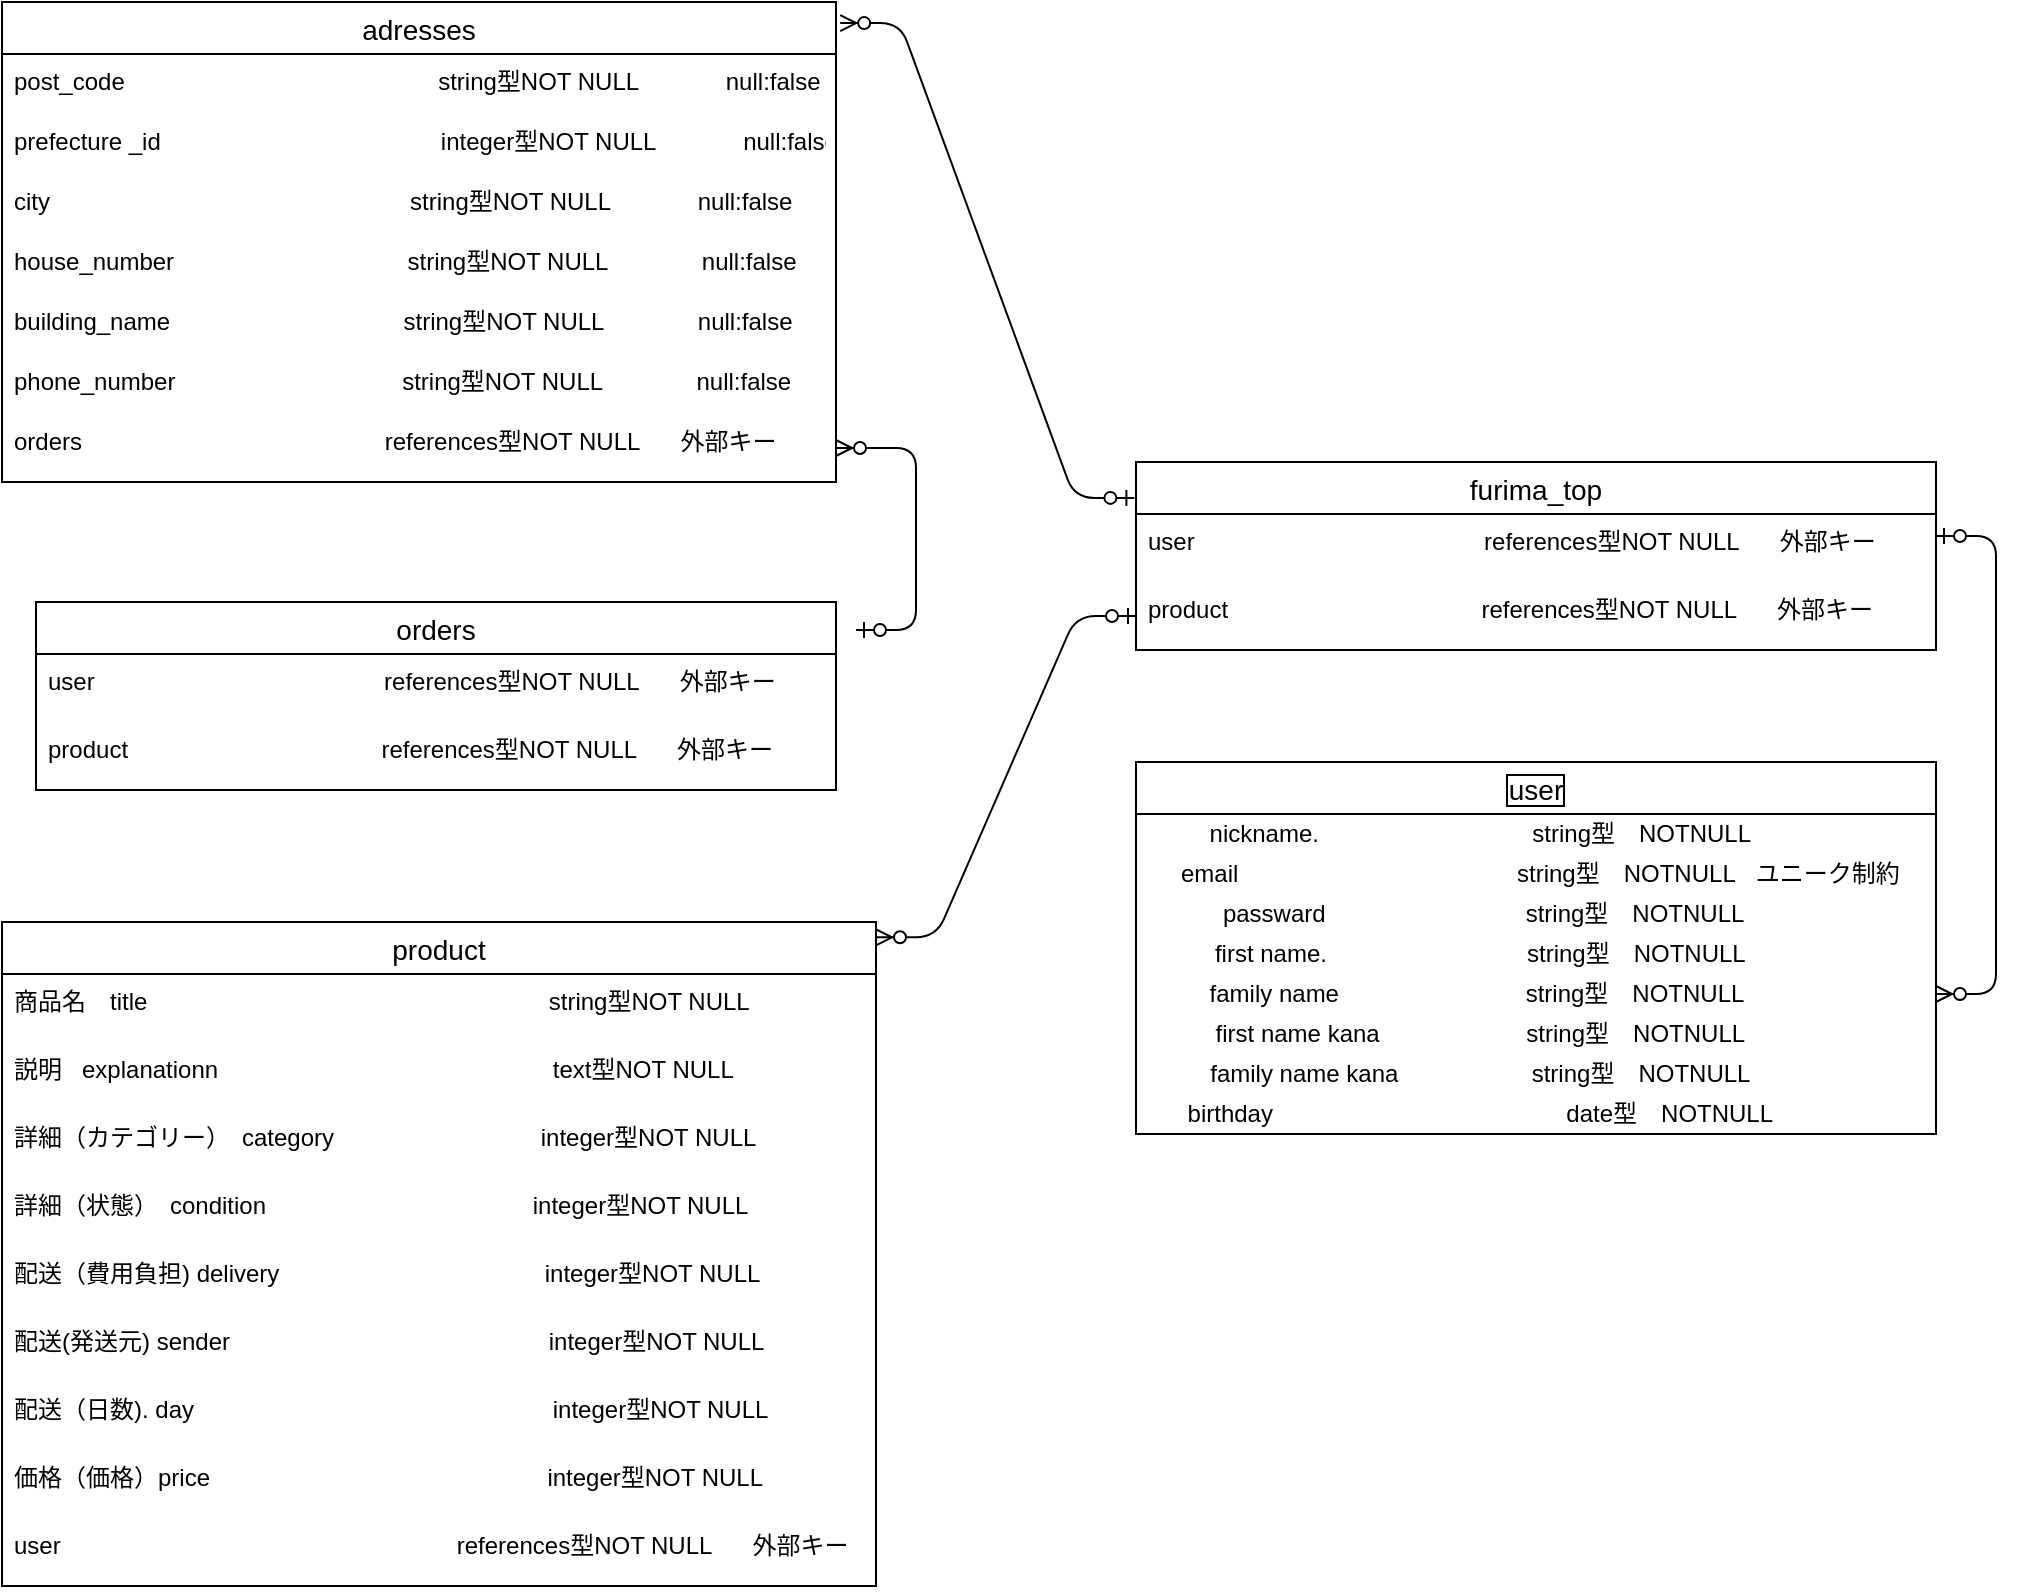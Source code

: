 <mxfile>
    <diagram id="5OrmQCm2aWQSpJ2XUPIT" name="ページ1">
        <mxGraphModel dx="1781" dy="651" grid="1" gridSize="10" guides="1" tooltips="1" connect="1" arrows="0" fold="1" page="1" pageScale="1" pageWidth="827" pageHeight="1169" math="0" shadow="0">
            <root>
                <mxCell id="0"/>
                <mxCell id="1" parent="0"/>
                <mxCell id="30" value="adresses" style="swimlane;fontStyle=0;childLayout=stackLayout;horizontal=1;startSize=26;horizontalStack=0;resizeParent=1;resizeParentMax=0;resizeLast=0;collapsible=1;marginBottom=0;align=center;fontSize=14;" parent="1" vertex="1">
                    <mxGeometry x="-827" y="120" width="417" height="240" as="geometry">
                        <mxRectangle x="-413" y="120" width="140" height="26" as="alternateBounds"/>
                    </mxGeometry>
                </mxCell>
                <mxCell id="31" value="post_code                                               string型NOT NULL             null:false" style="text;strokeColor=none;fillColor=none;spacingLeft=4;spacingRight=4;overflow=hidden;rotatable=0;points=[[0,0.5],[1,0.5]];portConstraint=eastwest;fontSize=12;" parent="30" vertex="1">
                    <mxGeometry y="26" width="417" height="30" as="geometry"/>
                </mxCell>
                <mxCell id="32" value="prefecture _id                                          integer型NOT NULL             null:false&#10; " style="text;strokeColor=none;fillColor=none;spacingLeft=4;spacingRight=4;overflow=hidden;rotatable=0;points=[[0,0.5],[1,0.5]];portConstraint=eastwest;fontSize=12;" parent="30" vertex="1">
                    <mxGeometry y="56" width="417" height="30" as="geometry"/>
                </mxCell>
                <mxCell id="106" value="city                                                      string型NOT NULL             null:false&#10; " style="text;strokeColor=none;fillColor=none;spacingLeft=4;spacingRight=4;overflow=hidden;rotatable=0;points=[[0,0.5],[1,0.5]];portConstraint=eastwest;fontSize=12;" parent="30" vertex="1">
                    <mxGeometry y="86" width="417" height="30" as="geometry"/>
                </mxCell>
                <mxCell id="107" value="house_number                                   string型NOT NULL              null:false&#10; " style="text;strokeColor=none;fillColor=none;spacingLeft=4;spacingRight=4;overflow=hidden;rotatable=0;points=[[0,0.5],[1,0.5]];portConstraint=eastwest;fontSize=12;" parent="30" vertex="1">
                    <mxGeometry y="116" width="417" height="30" as="geometry"/>
                </mxCell>
                <mxCell id="108" value="building_name                                   string型NOT NULL              null:false&#10; " style="text;strokeColor=none;fillColor=none;spacingLeft=4;spacingRight=4;overflow=hidden;rotatable=0;points=[[0,0.5],[1,0.5]];portConstraint=eastwest;fontSize=12;" parent="30" vertex="1">
                    <mxGeometry y="146" width="417" height="30" as="geometry"/>
                </mxCell>
                <mxCell id="109" value="phone_number                                  string型NOT NULL              null:false  &#10; " style="text;strokeColor=none;fillColor=none;spacingLeft=4;spacingRight=4;overflow=hidden;rotatable=0;points=[[0,0.5],[1,0.5]];portConstraint=eastwest;fontSize=12;" parent="30" vertex="1">
                    <mxGeometry y="176" width="417" height="30" as="geometry"/>
                </mxCell>
                <mxCell id="134" value="orders                           　    　　　references型NOT NULL      外部キー" style="text;strokeColor=none;fillColor=none;spacingLeft=4;spacingRight=4;overflow=hidden;rotatable=0;points=[[0,0.5],[1,0.5]];portConstraint=eastwest;fontSize=12;" vertex="1" parent="30">
                    <mxGeometry y="206" width="417" height="34" as="geometry"/>
                </mxCell>
                <mxCell id="39" value="furima_top" style="swimlane;fontStyle=0;childLayout=stackLayout;horizontal=1;startSize=26;horizontalStack=0;resizeParent=1;resizeParentMax=0;resizeLast=0;collapsible=1;marginBottom=0;align=center;fontSize=14;" parent="1" vertex="1">
                    <mxGeometry x="-260" y="350" width="400" height="94" as="geometry">
                        <mxRectangle x="250" y="750" width="90" height="26" as="alternateBounds"/>
                    </mxGeometry>
                </mxCell>
                <mxCell id="123" value="user                             　　　　references型NOT NULL      外部キー" style="text;strokeColor=none;fillColor=none;spacingLeft=4;spacingRight=4;overflow=hidden;rotatable=0;points=[[0,0.5],[1,0.5]];portConstraint=eastwest;fontSize=12;" parent="39" vertex="1">
                    <mxGeometry y="26" width="400" height="34" as="geometry"/>
                </mxCell>
                <mxCell id="42" value="product                                      references型NOT NULL      外部キー" style="text;strokeColor=none;fillColor=none;spacingLeft=4;spacingRight=4;overflow=hidden;rotatable=0;points=[[0,0.5],[1,0.5]];portConstraint=eastwest;fontSize=12;" parent="39" vertex="1">
                    <mxGeometry y="60" width="400" height="34" as="geometry"/>
                </mxCell>
                <mxCell id="111" value="user" style="swimlane;fontStyle=0;childLayout=stackLayout;horizontal=1;startSize=26;horizontalStack=0;resizeParent=1;resizeParentMax=0;resizeLast=0;collapsible=1;marginBottom=0;align=center;fontSize=14;labelBackgroundColor=default;labelBorderColor=default;" parent="1" vertex="1">
                    <mxGeometry x="-260" y="500" width="400" height="186" as="geometry"/>
                </mxCell>
                <mxCell id="139" value="nickname.&amp;nbsp; &amp;nbsp; &amp;nbsp; &amp;nbsp; &amp;nbsp; &amp;nbsp; &amp;nbsp; &amp;nbsp; &amp;nbsp; &amp;nbsp; &amp;nbsp; &amp;nbsp; &amp;nbsp; &amp;nbsp; &amp;nbsp; &amp;nbsp; string型　NOTNULL&amp;nbsp; &amp;nbsp; &amp;nbsp; &amp;nbsp; &amp;nbsp; &amp;nbsp; &amp;nbsp; &amp;nbsp; &amp;nbsp;" style="text;html=1;align=center;verticalAlign=middle;resizable=0;points=[];autosize=1;strokeColor=none;fillColor=none;" parent="111" vertex="1">
                    <mxGeometry y="26" width="400" height="20" as="geometry"/>
                </mxCell>
                <mxCell id="140" value="&amp;nbsp; email&amp;nbsp; &amp;nbsp; &amp;nbsp; &amp;nbsp; &amp;nbsp; &amp;nbsp; 　　　&amp;nbsp; &amp;nbsp; &amp;nbsp; &amp;nbsp; &amp;nbsp; &amp;nbsp; &amp;nbsp; &amp;nbsp; &amp;nbsp; &amp;nbsp;string型　NOTNULL&amp;nbsp; &amp;nbsp;ユニーク制約&amp;nbsp;" style="text;html=1;align=center;verticalAlign=middle;resizable=0;points=[];autosize=1;strokeColor=none;fillColor=none;" parent="111" vertex="1">
                    <mxGeometry y="46" width="400" height="20" as="geometry"/>
                </mxCell>
                <mxCell id="141" value="&amp;nbsp;passward&amp;nbsp; &amp;nbsp; &amp;nbsp; &amp;nbsp; &amp;nbsp; &amp;nbsp; &amp;nbsp; &amp;nbsp; &amp;nbsp; &amp;nbsp; &amp;nbsp; &amp;nbsp; &amp;nbsp; &amp;nbsp; &amp;nbsp; string型　NOTNULL&amp;nbsp; &amp;nbsp; &amp;nbsp; &amp;nbsp; &amp;nbsp; &amp;nbsp; &amp;nbsp; &amp;nbsp; &amp;nbsp;" style="text;html=1;align=center;verticalAlign=middle;resizable=0;points=[];autosize=1;strokeColor=none;fillColor=none;" parent="111" vertex="1">
                    <mxGeometry y="66" width="400" height="20" as="geometry"/>
                </mxCell>
                <mxCell id="143" value="first name.&amp;nbsp; &amp;nbsp; &amp;nbsp; &amp;nbsp; &amp;nbsp; &amp;nbsp; &amp;nbsp; &amp;nbsp; &amp;nbsp; &amp;nbsp; &amp;nbsp; &amp;nbsp; &amp;nbsp; &amp;nbsp; &amp;nbsp; string型　NOTNULL&amp;nbsp; &amp;nbsp; &amp;nbsp; &amp;nbsp; &amp;nbsp; &amp;nbsp; &amp;nbsp; &amp;nbsp; &amp;nbsp;" style="text;html=1;align=center;verticalAlign=middle;resizable=0;points=[];autosize=1;strokeColor=none;fillColor=none;" parent="111" vertex="1">
                    <mxGeometry y="86" width="400" height="20" as="geometry"/>
                </mxCell>
                <mxCell id="144" value="family name&amp;nbsp; &amp;nbsp; &amp;nbsp; &amp;nbsp; &amp;nbsp; &amp;nbsp; &amp;nbsp; &amp;nbsp; &amp;nbsp; &amp;nbsp; &amp;nbsp; &amp;nbsp; &amp;nbsp; &amp;nbsp; string型　NOTNULL&amp;nbsp; &amp;nbsp; &amp;nbsp; &amp;nbsp; &amp;nbsp; &amp;nbsp; &amp;nbsp; &amp;nbsp; &amp;nbsp;&amp;nbsp;" style="text;html=1;align=center;verticalAlign=middle;resizable=0;points=[];autosize=1;strokeColor=none;fillColor=none;" parent="111" vertex="1">
                    <mxGeometry y="106" width="400" height="20" as="geometry"/>
                </mxCell>
                <mxCell id="145" value="first name kana&amp;nbsp; &amp;nbsp; &amp;nbsp; &amp;nbsp; &amp;nbsp; &amp;nbsp; &amp;nbsp; &amp;nbsp; &amp;nbsp; &amp;nbsp; &amp;nbsp; string型　NOTNULL&amp;nbsp; &amp;nbsp; &amp;nbsp; &amp;nbsp; &amp;nbsp; &amp;nbsp; &amp;nbsp; &amp;nbsp; &amp;nbsp;" style="text;html=1;align=center;verticalAlign=middle;resizable=0;points=[];autosize=1;strokeColor=none;fillColor=none;" parent="111" vertex="1">
                    <mxGeometry y="126" width="400" height="20" as="geometry"/>
                </mxCell>
                <mxCell id="146" value="family name kana&amp;nbsp; &amp;nbsp; &amp;nbsp; &amp;nbsp; &amp;nbsp; &amp;nbsp; &amp;nbsp; &amp;nbsp; &amp;nbsp; &amp;nbsp; string型　NOTNULL&amp;nbsp; &amp;nbsp; &amp;nbsp; &amp;nbsp; &amp;nbsp; &amp;nbsp; &amp;nbsp; &amp;nbsp; &amp;nbsp;" style="text;html=1;align=center;verticalAlign=middle;resizable=0;points=[];autosize=1;strokeColor=none;fillColor=none;" parent="111" vertex="1">
                    <mxGeometry y="146" width="400" height="20" as="geometry"/>
                </mxCell>
                <mxCell id="149" value="birthday&amp;nbsp; &amp;nbsp; &amp;nbsp; &amp;nbsp; &amp;nbsp; &amp;nbsp; &amp;nbsp; &amp;nbsp; &amp;nbsp; &amp;nbsp; &amp;nbsp; &amp;nbsp; &amp;nbsp; &amp;nbsp; &amp;nbsp; &amp;nbsp; &amp;nbsp; &amp;nbsp; &amp;nbsp; &amp;nbsp; &amp;nbsp; &amp;nbsp; date型　NOTNULL&amp;nbsp; &amp;nbsp; &amp;nbsp; &amp;nbsp; &amp;nbsp; &amp;nbsp; &amp;nbsp; &amp;nbsp; &amp;nbsp;" style="text;html=1;align=center;verticalAlign=middle;resizable=0;points=[];autosize=1;strokeColor=none;fillColor=none;" parent="111" vertex="1">
                    <mxGeometry y="166" width="400" height="20" as="geometry"/>
                </mxCell>
                <mxCell id="117" value="product" style="swimlane;fontStyle=0;childLayout=stackLayout;horizontal=1;startSize=26;horizontalStack=0;resizeParent=1;resizeParentMax=0;resizeLast=0;collapsible=1;marginBottom=0;align=center;fontSize=14;" parent="1" vertex="1">
                    <mxGeometry x="-827" y="580" width="437" height="332" as="geometry">
                        <mxRectangle x="250" y="750" width="90" height="26" as="alternateBounds"/>
                    </mxGeometry>
                </mxCell>
                <mxCell id="118" value="商品名　title　　                                                     string型NOT NULL" style="text;strokeColor=none;fillColor=none;spacingLeft=4;spacingRight=4;overflow=hidden;rotatable=0;points=[[0,0.5],[1,0.5]];portConstraint=eastwest;fontSize=12;" parent="117" vertex="1">
                    <mxGeometry y="26" width="437" height="34" as="geometry"/>
                </mxCell>
                <mxCell id="119" value="説明   explanationn　　                                           text型NOT NULL" style="text;strokeColor=none;fillColor=none;spacingLeft=4;spacingRight=4;overflow=hidden;rotatable=0;points=[[0,0.5],[1,0.5]];portConstraint=eastwest;fontSize=12;" parent="117" vertex="1">
                    <mxGeometry y="60" width="437" height="34" as="geometry"/>
                </mxCell>
                <mxCell id="120" value="詳細（カテゴリー）　category　　　　           　  integer型NOT NULL" style="text;strokeColor=none;fillColor=none;spacingLeft=4;spacingRight=4;overflow=hidden;rotatable=0;points=[[0,0.5],[1,0.5]];portConstraint=eastwest;fontSize=12;" parent="117" vertex="1">
                    <mxGeometry y="94" width="437" height="34" as="geometry"/>
                </mxCell>
                <mxCell id="150" value="詳細（状態）　condition　　　　                    　  integer型NOT NULL" style="text;strokeColor=none;fillColor=none;spacingLeft=4;spacingRight=4;overflow=hidden;rotatable=0;points=[[0,0.5],[1,0.5]];portConstraint=eastwest;fontSize=12;" parent="117" vertex="1">
                    <mxGeometry y="128" width="437" height="34" as="geometry"/>
                </mxCell>
                <mxCell id="121" value="配送（費用負担) delivery　　                             　integer型NOT NULL" style="text;strokeColor=none;fillColor=none;spacingLeft=4;spacingRight=4;overflow=hidden;rotatable=0;points=[[0,0.5],[1,0.5]];portConstraint=eastwest;fontSize=12;" parent="117" vertex="1">
                    <mxGeometry y="162" width="437" height="34" as="geometry"/>
                </mxCell>
                <mxCell id="151" value="配送(発送元) sender　　                                     　integer型NOT NULL" style="text;strokeColor=none;fillColor=none;spacingLeft=4;spacingRight=4;overflow=hidden;rotatable=0;points=[[0,0.5],[1,0.5]];portConstraint=eastwest;fontSize=12;" parent="117" vertex="1">
                    <mxGeometry y="196" width="437" height="34" as="geometry"/>
                </mxCell>
                <mxCell id="152" value="配送（日数). day　　                                           　integer型NOT NULL" style="text;strokeColor=none;fillColor=none;spacingLeft=4;spacingRight=4;overflow=hidden;rotatable=0;points=[[0,0.5],[1,0.5]];portConstraint=eastwest;fontSize=12;" parent="117" vertex="1">
                    <mxGeometry y="230" width="437" height="34" as="geometry"/>
                </mxCell>
                <mxCell id="124" value="価格（価格）price　　　　　                             　integer型NOT NULL" style="text;strokeColor=none;fillColor=none;spacingLeft=4;spacingRight=4;overflow=hidden;rotatable=0;points=[[0,0.5],[1,0.5]];portConstraint=eastwest;fontSize=12;" parent="117" vertex="1">
                    <mxGeometry y="264" width="437" height="34" as="geometry"/>
                </mxCell>
                <mxCell id="138" value="user                             　                　　　references型NOT NULL      外部キー" style="text;strokeColor=none;fillColor=none;spacingLeft=4;spacingRight=4;overflow=hidden;rotatable=0;points=[[0,0.5],[1,0.5]];portConstraint=eastwest;fontSize=12;" parent="117" vertex="1">
                    <mxGeometry y="298" width="437" height="34" as="geometry"/>
                </mxCell>
                <mxCell id="153" value="" style="edgeStyle=entityRelationEdgeStyle;fontSize=12;html=1;endArrow=ERzeroToMany;startArrow=ERzeroToOne;entryX=1.005;entryY=0.044;entryDx=0;entryDy=0;entryPerimeter=0;exitX=-0.002;exitY=0.191;exitDx=0;exitDy=0;exitPerimeter=0;" parent="1" source="39" target="30" edge="1">
                    <mxGeometry width="100" height="100" relative="1" as="geometry">
                        <mxPoint x="-260" y="393" as="sourcePoint"/>
                        <mxPoint x="-380" y="370" as="targetPoint"/>
                    </mxGeometry>
                </mxCell>
                <mxCell id="154" value="" style="edgeStyle=entityRelationEdgeStyle;fontSize=12;html=1;endArrow=ERzeroToMany;startArrow=ERzeroToOne;entryX=1;entryY=0.023;entryDx=0;entryDy=0;entryPerimeter=0;exitX=0;exitY=0.5;exitDx=0;exitDy=0;" parent="1" source="42" target="117" edge="1">
                    <mxGeometry width="100" height="100" relative="1" as="geometry">
                        <mxPoint x="-260" y="360" as="sourcePoint"/>
                        <mxPoint x="-380" y="370" as="targetPoint"/>
                    </mxGeometry>
                </mxCell>
                <mxCell id="155" value="" style="edgeStyle=entityRelationEdgeStyle;fontSize=12;html=1;endArrow=ERzeroToMany;startArrow=ERzeroToOne;exitX=1;exitY=0.324;exitDx=0;exitDy=0;exitPerimeter=0;" parent="1" source="123" target="144" edge="1">
                    <mxGeometry width="100" height="100" relative="1" as="geometry">
                        <mxPoint x="270" y="400" as="sourcePoint"/>
                        <mxPoint x="290" y="540" as="targetPoint"/>
                    </mxGeometry>
                </mxCell>
                <mxCell id="159" value="" style="edgeStyle=entityRelationEdgeStyle;fontSize=12;html=1;endArrow=ERzeroToMany;startArrow=ERzeroToOne;entryX=1;entryY=0.5;entryDx=0;entryDy=0;" edge="1" parent="1" target="134">
                    <mxGeometry width="100" height="100" relative="1" as="geometry">
                        <mxPoint x="-400" y="434" as="sourcePoint"/>
                        <mxPoint x="-350" y="338.5" as="targetPoint"/>
                    </mxGeometry>
                </mxCell>
                <mxCell id="185" value="orders" style="swimlane;fontStyle=0;childLayout=stackLayout;horizontal=1;startSize=26;horizontalStack=0;resizeParent=1;resizeParentMax=0;resizeLast=0;collapsible=1;marginBottom=0;align=center;fontSize=14;" vertex="1" parent="1">
                    <mxGeometry x="-810" y="420" width="400" height="94" as="geometry">
                        <mxRectangle x="250" y="750" width="90" height="26" as="alternateBounds"/>
                    </mxGeometry>
                </mxCell>
                <mxCell id="186" value="user                             　　　　references型NOT NULL      外部キー" style="text;strokeColor=none;fillColor=none;spacingLeft=4;spacingRight=4;overflow=hidden;rotatable=0;points=[[0,0.5],[1,0.5]];portConstraint=eastwest;fontSize=12;" vertex="1" parent="185">
                    <mxGeometry y="26" width="400" height="34" as="geometry"/>
                </mxCell>
                <mxCell id="187" value="product                                      references型NOT NULL      外部キー" style="text;strokeColor=none;fillColor=none;spacingLeft=4;spacingRight=4;overflow=hidden;rotatable=0;points=[[0,0.5],[1,0.5]];portConstraint=eastwest;fontSize=12;" vertex="1" parent="185">
                    <mxGeometry y="60" width="400" height="34" as="geometry"/>
                </mxCell>
            </root>
        </mxGraphModel>
    </diagram>
</mxfile>